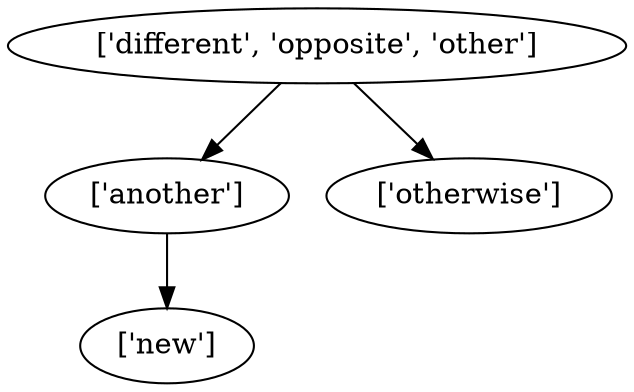 strict digraph  {
	"['another']" -> "['new']";
	"['different', 'opposite', 'other']" -> "['another']";
	"['different', 'opposite', 'other']" -> "['otherwise']";
}
